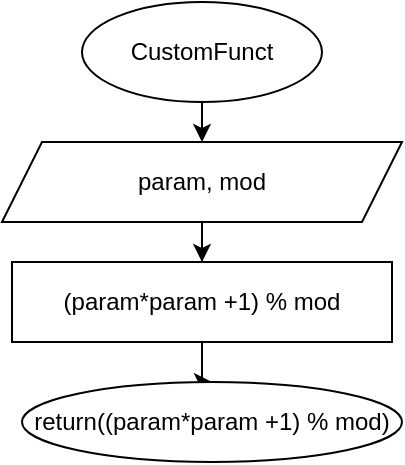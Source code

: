 <mxfile version="15.5.5" type="github">
  <diagram id="C5RBs43oDa-KdzZeNtuy" name="Page-1">
    <mxGraphModel dx="1422" dy="820" grid="1" gridSize="10" guides="1" tooltips="1" connect="1" arrows="1" fold="1" page="1" pageScale="1" pageWidth="827" pageHeight="1169" math="0" shadow="0">
      <root>
        <mxCell id="WIyWlLk6GJQsqaUBKTNV-0" />
        <mxCell id="WIyWlLk6GJQsqaUBKTNV-1" parent="WIyWlLk6GJQsqaUBKTNV-0" />
        <mxCell id="vlvokH5vZDru8xaRphV1-2" value="" style="edgeStyle=orthogonalEdgeStyle;rounded=0;orthogonalLoop=1;jettySize=auto;html=1;" edge="1" parent="WIyWlLk6GJQsqaUBKTNV-1" source="vlvokH5vZDru8xaRphV1-0">
          <mxGeometry relative="1" as="geometry">
            <mxPoint x="370" y="70" as="targetPoint" />
          </mxGeometry>
        </mxCell>
        <mxCell id="vlvokH5vZDru8xaRphV1-0" value="CustomFunct" style="ellipse;whiteSpace=wrap;html=1;" vertex="1" parent="WIyWlLk6GJQsqaUBKTNV-1">
          <mxGeometry x="310" width="120" height="50" as="geometry" />
        </mxCell>
        <mxCell id="vlvokH5vZDru8xaRphV1-5" value="" style="edgeStyle=orthogonalEdgeStyle;rounded=0;orthogonalLoop=1;jettySize=auto;html=1;" edge="1" parent="WIyWlLk6GJQsqaUBKTNV-1" source="vlvokH5vZDru8xaRphV1-3" target="vlvokH5vZDru8xaRphV1-4">
          <mxGeometry relative="1" as="geometry" />
        </mxCell>
        <mxCell id="vlvokH5vZDru8xaRphV1-3" value="param, mod" style="shape=parallelogram;perimeter=parallelogramPerimeter;whiteSpace=wrap;html=1;fixedSize=1;" vertex="1" parent="WIyWlLk6GJQsqaUBKTNV-1">
          <mxGeometry x="270" y="70" width="200" height="40" as="geometry" />
        </mxCell>
        <mxCell id="vlvokH5vZDru8xaRphV1-7" value="" style="edgeStyle=orthogonalEdgeStyle;rounded=0;orthogonalLoop=1;jettySize=auto;html=1;" edge="1" parent="WIyWlLk6GJQsqaUBKTNV-1" source="vlvokH5vZDru8xaRphV1-4" target="vlvokH5vZDru8xaRphV1-6">
          <mxGeometry relative="1" as="geometry" />
        </mxCell>
        <mxCell id="vlvokH5vZDru8xaRphV1-4" value="(param*param +1) % mod" style="rounded=0;whiteSpace=wrap;html=1;" vertex="1" parent="WIyWlLk6GJQsqaUBKTNV-1">
          <mxGeometry x="275" y="130" width="190" height="40" as="geometry" />
        </mxCell>
        <mxCell id="vlvokH5vZDru8xaRphV1-6" value="return((param*param +1) % mod)" style="ellipse;whiteSpace=wrap;html=1;" vertex="1" parent="WIyWlLk6GJQsqaUBKTNV-1">
          <mxGeometry x="280" y="190" width="190" height="40" as="geometry" />
        </mxCell>
      </root>
    </mxGraphModel>
  </diagram>
</mxfile>
